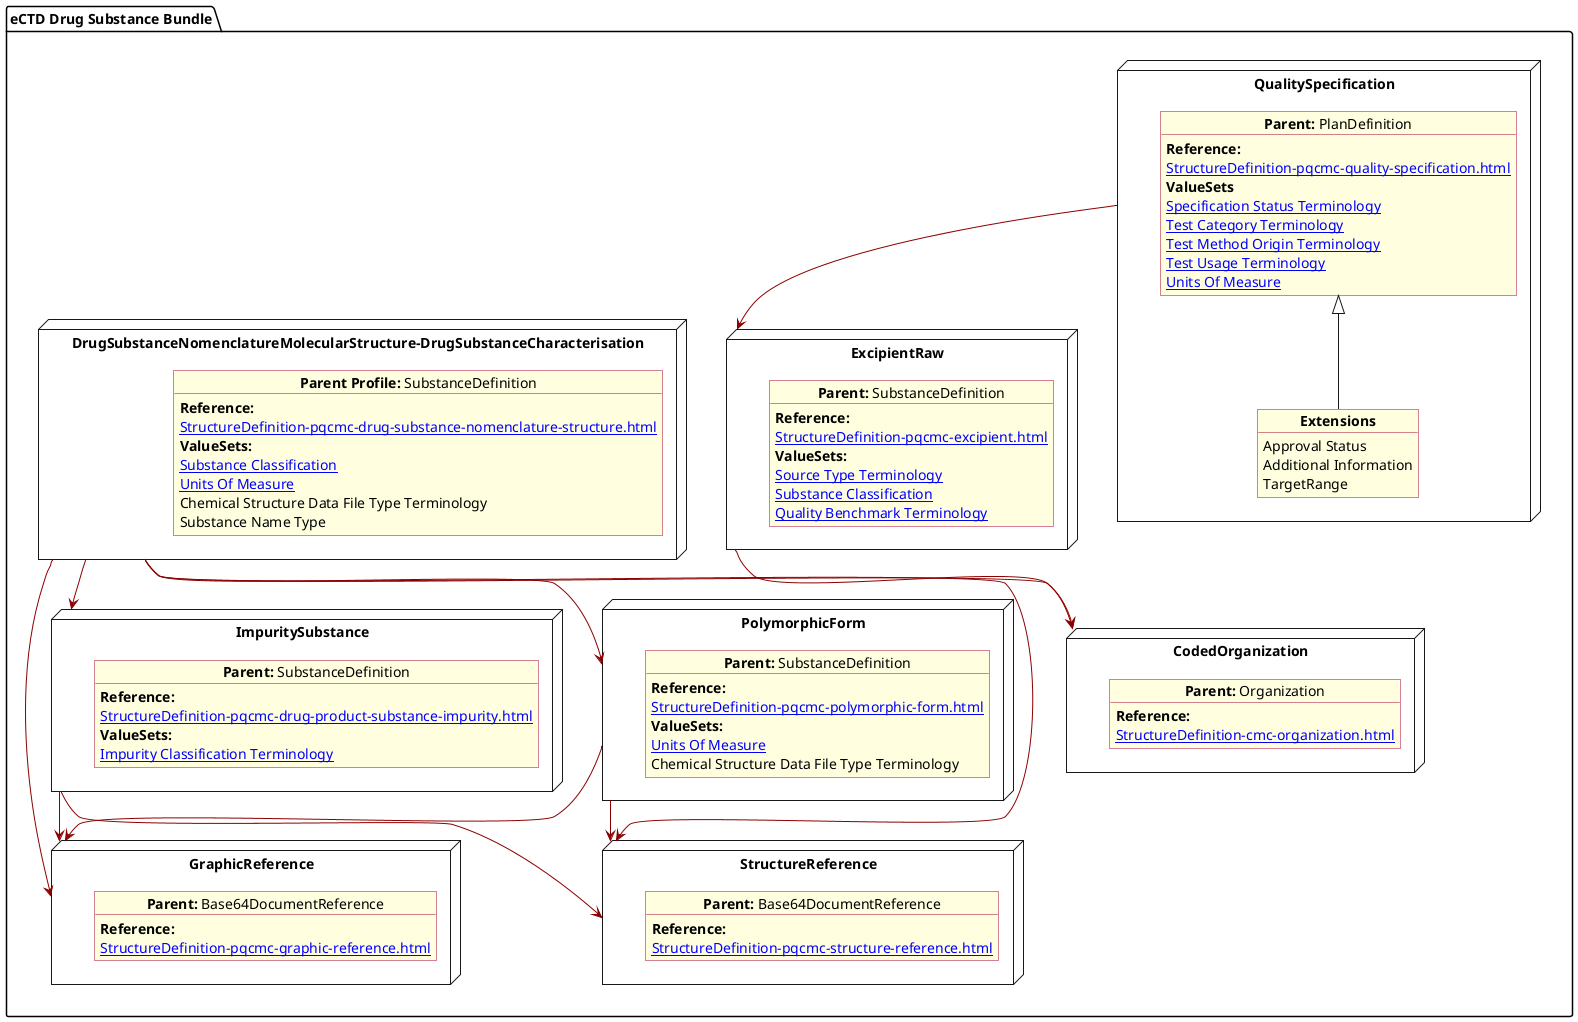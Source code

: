 @startuml allSubstance
allowmixing
'Mixed model of use case and object
skinparam svgDimensionStyle false
skinparam ObjectBackgroundColor LightYellow
skinparam ObjectBorderColor #A80036
skinparam activityDiamondBorderColor #A80036
skinparam activityDiamondBackgroundColor lawnGreen
skinparam ClassBorderThickness 4

package "eCTD Drug Substance Bundle" as NODES {

    node "CodedOrganization" as NSO {

        object "**Parent:** Organization" as objAu {
            **Reference:**
            [[StructureDefinition-cmc-organization.html]]
        }
    }

    node "ExcipientRaw" as N2all1 {

        object "**Parent:** SubstanceDefinition" as objall22 {
            **Reference:**
            [[StructureDefinition-pqcmc-excipient.html]]
            **ValueSets:**
            [[ValueSet-pqcmc-source-type-terminology.html Source Type Terminology]]
            [[ValueSet-substance-classification.html Substance Classification]]
            [[ValueSet-pqcmc-quality-benchmark-terminology.html Quality Benchmark Terminology]]
        }
    }
    node "QualitySpecification" as N2all {

        object "**Parent:** PlanDefinition" as objall2 {
            **Reference:**
            [[StructureDefinition-pqcmc-quality-specification.html]]
            **ValueSets**
            [[ValueSet-pqcmc-specification-status-terminology.html Specification Status Terminology]]
            [[ValueSet-pqcmc-test-category-terminology.html Test Category Terminology]]
            [[ValueSet-pqcmc-test-method-origin-terminology.html Test Method Origin Terminology]]
            [[ValueSet-pqcmc-test-usage-terminology.html Test Usage Terminology]]
            [[ValueSet-pqcmc-units-of-measure.html Units Of Measure]]
        }
        object "**Extensions**" as objallQSEx {
            Approval Status
            Additional Information
            TargetRange
        }
        objall2 <|-- objallQSEx
    }

    node "DrugSubstanceNomenclatureMolecularStructure-DrugSubstanceCharacterisation" as NN {

        object "**Parent Profile:** SubstanceDefinition" as obj33 {
            **Reference:**
            [[StructureDefinition-pqcmc-drug-substance-nomenclature-structure.html]]
            **ValueSets:**
            [[ValueSet-substance-classification.html Substance Classification]]
            [[ValueSet-pqcmc-units-of-measure.html Units Of Measure]]
            Chemical Structure Data File Type Terminology
            Substance Name Type
        }
    }

    node "ImpuritySubstance" as N6 {

        object "**Parent:** SubstanceDefinition" as obj2 {
            **Reference:**
            [[StructureDefinition-pqcmc-drug-product-substance-impurity.html]]
            **ValueSets:**
            [[ValueSet-pqcmc-impurity-classification-terminology.html Impurity Classification Terminology]]
        }
    }
    node "GraphicReference" as NB64 {

        object "**Parent:** Base64DocumentReference"  as obj64 {
            **Reference:**
            [[StructureDefinition-pqcmc-graphic-reference.html]]
        }
    }

    node "PolymorphicForm" as N2 {

        object "**Parent:** SubstanceDefinition" as obj2poly {
            **Reference:**
            [[StructureDefinition-pqcmc-polymorphic-form.html]]
            **ValueSets:**
            [[ValueSet-pqcmc-units-of-measure.html Units Of Measure]]
            Chemical Structure Data File Type Terminology
        }
    }

    node "StructureReference" as NBstruc {

        object "**Parent:** Base64DocumentReference"  as objb64 {
            **Reference:**
            [[StructureDefinition-pqcmc-structure-reference.html]]
        }
    }


    NN -[#darkred]-> N2
    NN -[#darkred]-> NB64
    NN -[#darkred]-> NBstruc
    NN -[#darkred]-> N6
    N2 -[#darkred]-> NB64
    N2 -[#darkred]-> NBstruc
    NN -[#darkred]-> NSO
    N2all1 -[#darkred]-> NSO
    N2all -[#darkred]-> N2all1
    N6 -[#darkred]-> NB64
    N6 -[#darkred]-> NBstruc
}


@enduml
